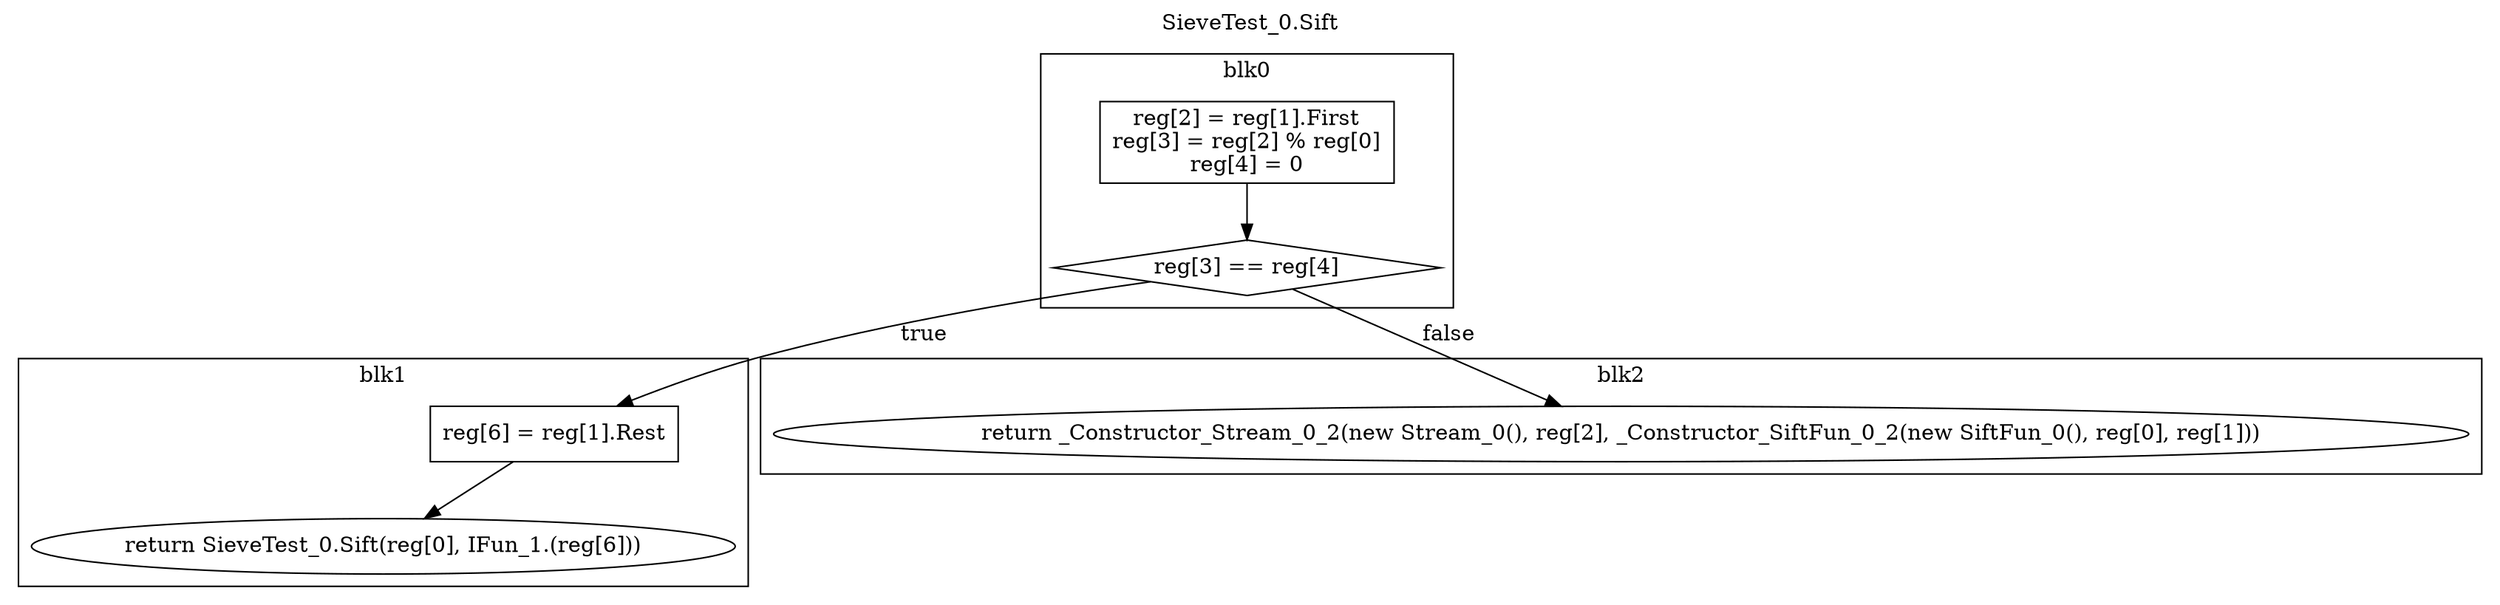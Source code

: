 digraph {
  rankdir=TB;
  b0_l0 -> b0_cond
  b0_cond [label="reg[3] == reg[4]", shape=diamond]
  b0_cond -> b1_l0 [label="true"]
  b0_cond -> b2_l0 [label="false"]
  b0_l0 [label="reg[2] = reg[1].First\nreg[3] = reg[2] % reg[0]\nreg[4] = 0\n", shape=box]
  subgraph cluster_b0 {
    label = "blk0";
    b0_l0;
    b0_cond;
  }
  b1_l0 -> b1_ret
  b1_l0 [label="reg[6] = reg[1].Rest\n", shape=box]
  b1_ret [label="return SieveTest_0.Sift(reg[0], IFun_1.(reg[6]))"]
  subgraph cluster_b1 {
    label = "blk1";
    b1_l0;
    b1_ret;
  }
  b2_l0 [label="return _Constructor_Stream_0_2(new Stream_0(), reg[2], _Constructor_SiftFun_0_2(new SiftFun_0(), reg[0], reg[1]))"]
  subgraph cluster_b2 {
    label = "blk2";
    b2_l0;
  }
  labelloc="t"
  label="SieveTest_0.Sift"
}